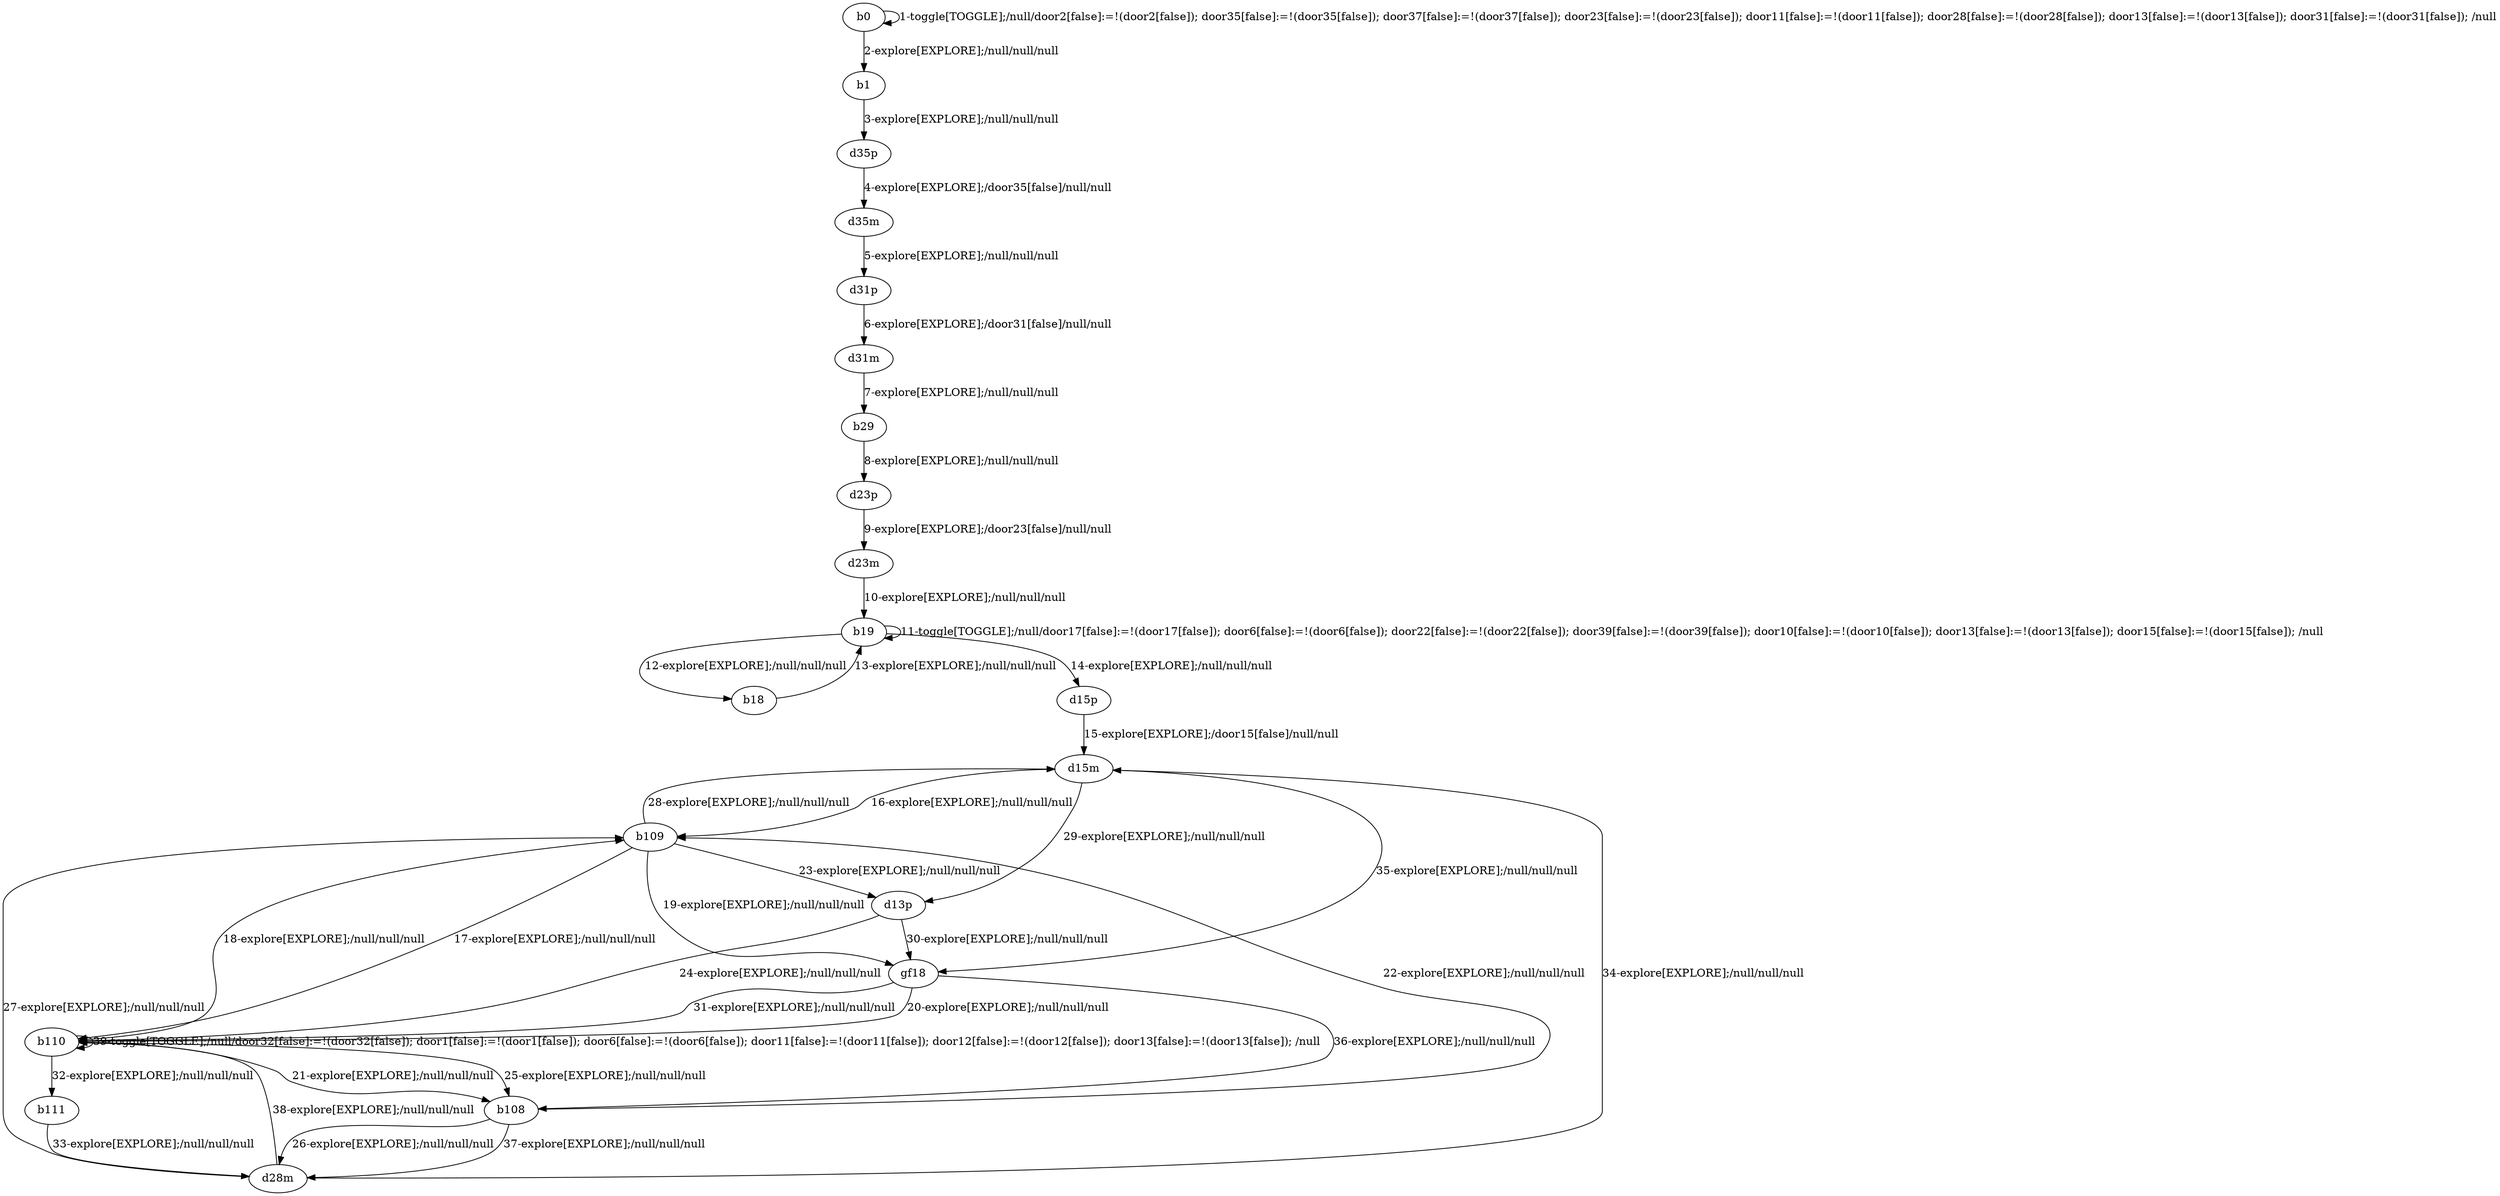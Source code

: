 # Total number of goals covered by this test: 5
# b108 --> b109
# d13p --> gf18
# b109 --> d13p
# d13p --> b110
# b111 --> d28m

digraph g {
"b0" -> "b0" [label = "1-toggle[TOGGLE];/null/door2[false]:=!(door2[false]); door35[false]:=!(door35[false]); door37[false]:=!(door37[false]); door23[false]:=!(door23[false]); door11[false]:=!(door11[false]); door28[false]:=!(door28[false]); door13[false]:=!(door13[false]); door31[false]:=!(door31[false]); /null"];
"b0" -> "b1" [label = "2-explore[EXPLORE];/null/null/null"];
"b1" -> "d35p" [label = "3-explore[EXPLORE];/null/null/null"];
"d35p" -> "d35m" [label = "4-explore[EXPLORE];/door35[false]/null/null"];
"d35m" -> "d31p" [label = "5-explore[EXPLORE];/null/null/null"];
"d31p" -> "d31m" [label = "6-explore[EXPLORE];/door31[false]/null/null"];
"d31m" -> "b29" [label = "7-explore[EXPLORE];/null/null/null"];
"b29" -> "d23p" [label = "8-explore[EXPLORE];/null/null/null"];
"d23p" -> "d23m" [label = "9-explore[EXPLORE];/door23[false]/null/null"];
"d23m" -> "b19" [label = "10-explore[EXPLORE];/null/null/null"];
"b19" -> "b19" [label = "11-toggle[TOGGLE];/null/door17[false]:=!(door17[false]); door6[false]:=!(door6[false]); door22[false]:=!(door22[false]); door39[false]:=!(door39[false]); door10[false]:=!(door10[false]); door13[false]:=!(door13[false]); door15[false]:=!(door15[false]); /null"];
"b19" -> "b18" [label = "12-explore[EXPLORE];/null/null/null"];
"b18" -> "b19" [label = "13-explore[EXPLORE];/null/null/null"];
"b19" -> "d15p" [label = "14-explore[EXPLORE];/null/null/null"];
"d15p" -> "d15m" [label = "15-explore[EXPLORE];/door15[false]/null/null"];
"d15m" -> "b109" [label = "16-explore[EXPLORE];/null/null/null"];
"b109" -> "b110" [label = "17-explore[EXPLORE];/null/null/null"];
"b110" -> "b109" [label = "18-explore[EXPLORE];/null/null/null"];
"b109" -> "gf18" [label = "19-explore[EXPLORE];/null/null/null"];
"gf18" -> "b110" [label = "20-explore[EXPLORE];/null/null/null"];
"b110" -> "b108" [label = "21-explore[EXPLORE];/null/null/null"];
"b108" -> "b109" [label = "22-explore[EXPLORE];/null/null/null"];
"b109" -> "d13p" [label = "23-explore[EXPLORE];/null/null/null"];
"d13p" -> "b110" [label = "24-explore[EXPLORE];/null/null/null"];
"b110" -> "b108" [label = "25-explore[EXPLORE];/null/null/null"];
"b108" -> "d28m" [label = "26-explore[EXPLORE];/null/null/null"];
"d28m" -> "b109" [label = "27-explore[EXPLORE];/null/null/null"];
"b109" -> "d15m" [label = "28-explore[EXPLORE];/null/null/null"];
"d15m" -> "d13p" [label = "29-explore[EXPLORE];/null/null/null"];
"d13p" -> "gf18" [label = "30-explore[EXPLORE];/null/null/null"];
"gf18" -> "b110" [label = "31-explore[EXPLORE];/null/null/null"];
"b110" -> "b111" [label = "32-explore[EXPLORE];/null/null/null"];
"b111" -> "d28m" [label = "33-explore[EXPLORE];/null/null/null"];
"d28m" -> "d15m" [label = "34-explore[EXPLORE];/null/null/null"];
"d15m" -> "gf18" [label = "35-explore[EXPLORE];/null/null/null"];
"gf18" -> "b108" [label = "36-explore[EXPLORE];/null/null/null"];
"b108" -> "d28m" [label = "37-explore[EXPLORE];/null/null/null"];
"d28m" -> "b110" [label = "38-explore[EXPLORE];/null/null/null"];
"b110" -> "b110" [label = "39-toggle[TOGGLE];/null/door32[false]:=!(door32[false]); door1[false]:=!(door1[false]); door6[false]:=!(door6[false]); door11[false]:=!(door11[false]); door12[false]:=!(door12[false]); door13[false]:=!(door13[false]); /null"];
}